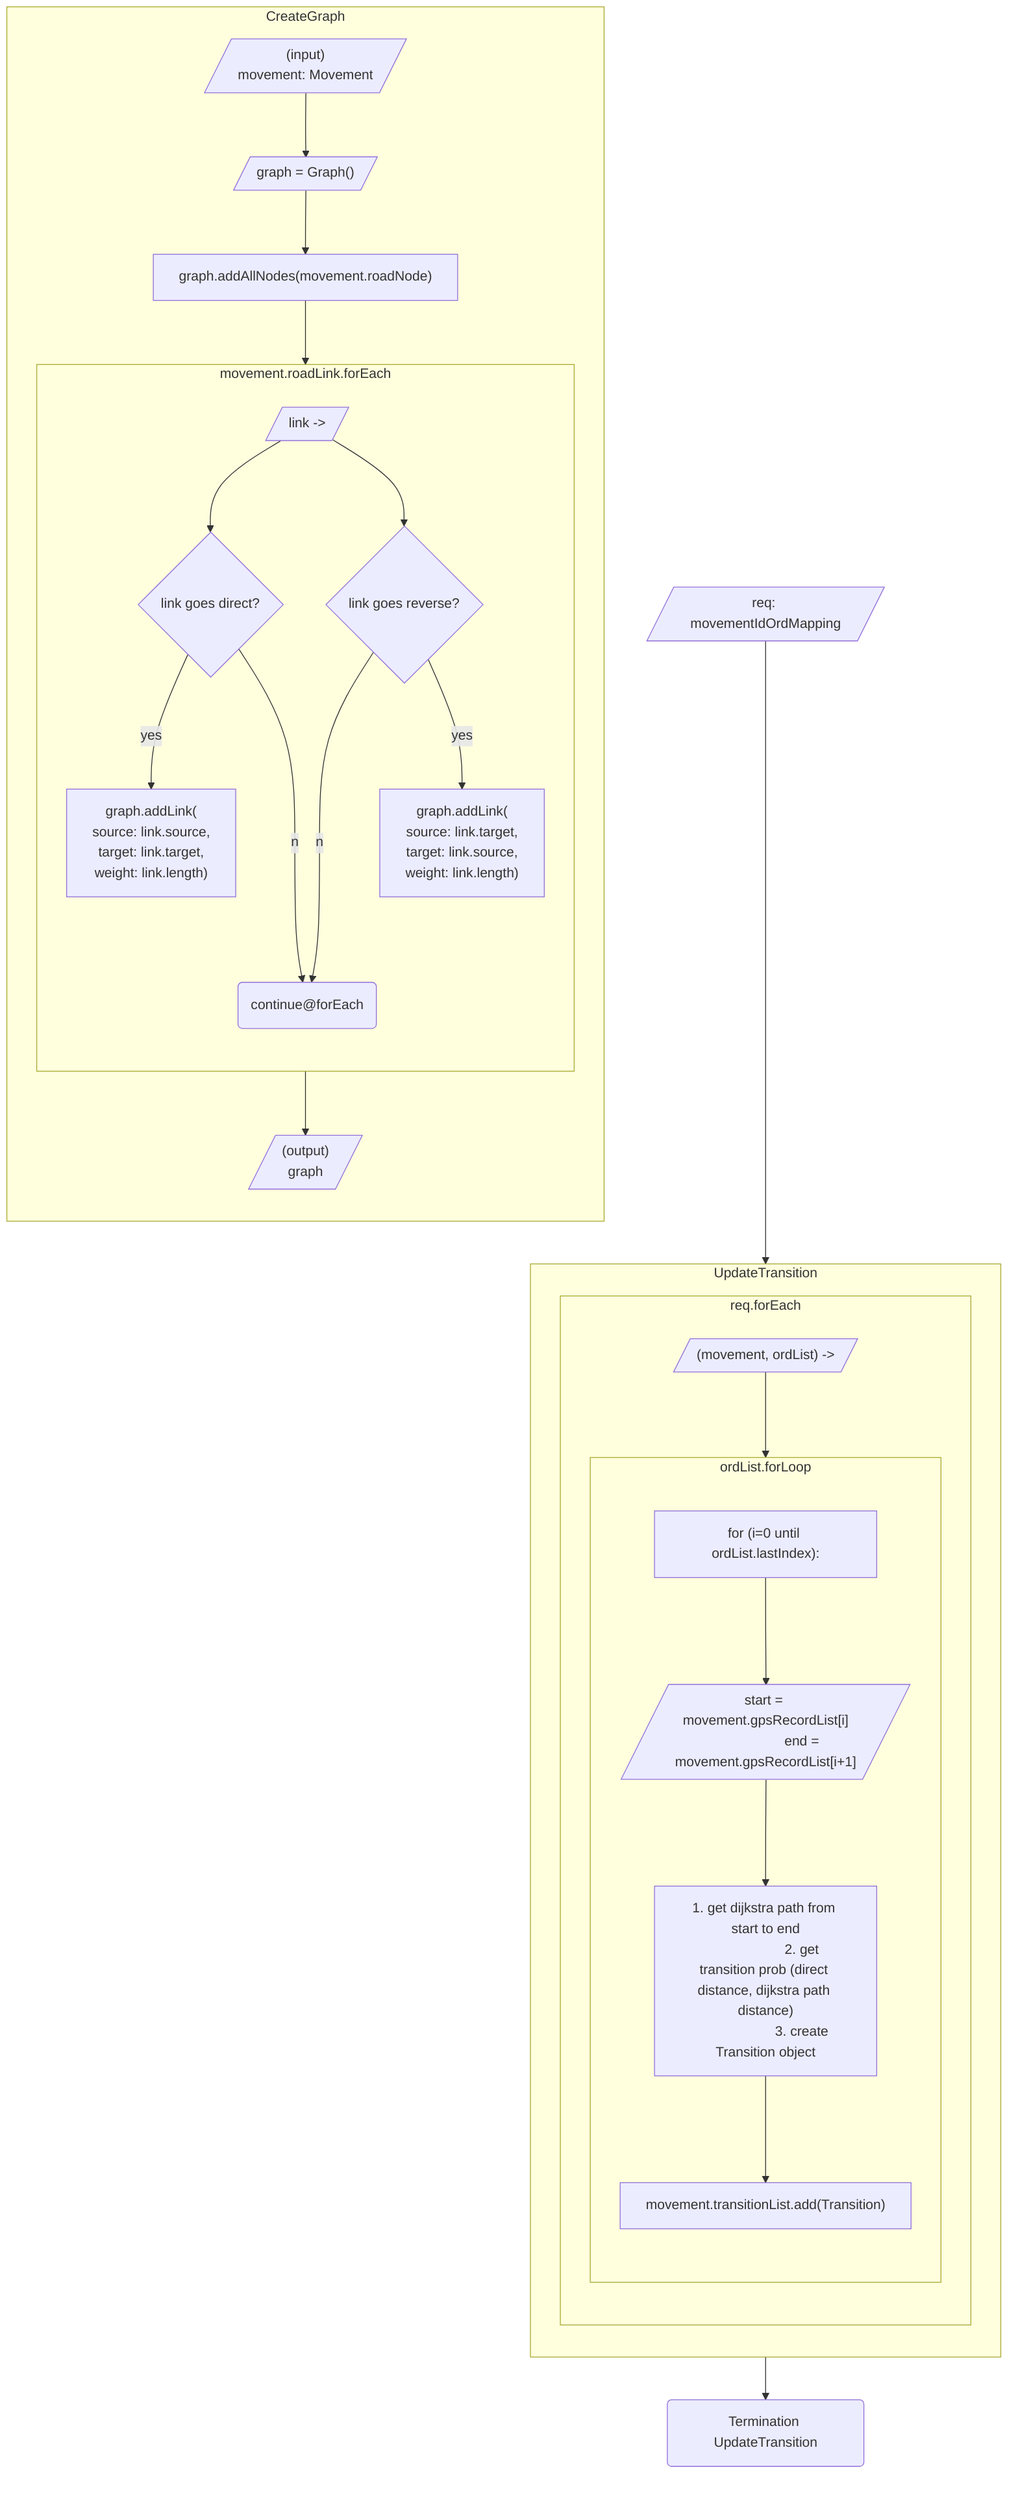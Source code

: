flowchart TB
    Input[/req: movementIdOrdMapping/]

    subgraph CreateGraph
            direction TB
            GraphInput[/"
                (input) 
                movement: Movement
            "/]
            Graph[/"graph = Graph()"/]
            AddNodeAndLink["graph.addAllNodes(movement.roadNode)"]
            GraphOutput[/"
                (output)
                graph
            "/]

            subgraph movement.roadLink.forEach
                direction TB

                itRoadLink[/"link ->"/]
                IfLinkDirectWay{"link goes direct?"}
                IfLinkReverseWay{"link goes reverse?"}

                AddDirectLink["graph.addLink(
                    source: link.source, 
                    target: link.target,
                    weight: link.length)
                "]
                AddReverseLink["graph.addLink(
                    source: link.target, 
                    target: link.source,
                    weight: link.length)
                "]

                Continue("continue@forEach")

                itRoadLink --> IfLinkDirectWay
                itRoadLink --> IfLinkReverseWay

                IfLinkDirectWay --yes--> AddDirectLink
                IfLinkDirectWay --no--> Continue
                IfLinkReverseWay --no--> Continue
                IfLinkReverseWay --yes--> AddReverseLink

            end

            GraphInput --> Graph --> AddNodeAndLink --> movement.roadLink.forEach --> GraphOutput

        end

    subgraph UpdateTransition
        direction TB

        subgraph req.forEach
            direction TB

            itReq[/"(movement, ordList) ->"/]

            subgraph ordList.forLoop
                direction TB
                forCondition["for (i=0 until ordList.lastIndex):"]
                startEnd[/"
                    start = movement.gpsRecordList[i]
                    end = movement.gpsRecordList[i+1]
                "/]

                dijkstraPath["
                    1. get dijkstra path from start to end
                    2. get transition prob (direct distance, dijkstra path distance)
                    3. create Transition object
                "]

                addTransition["
                    movement.transitionList.add(Transition)
                "]

                forCondition --> startEnd --> dijkstraPath --> addTransition
            end

            itReq --> ordList.forLoop

        end

    end

    Termination("Termination UpdateTransition")
Input --> UpdateTransition --> Termination